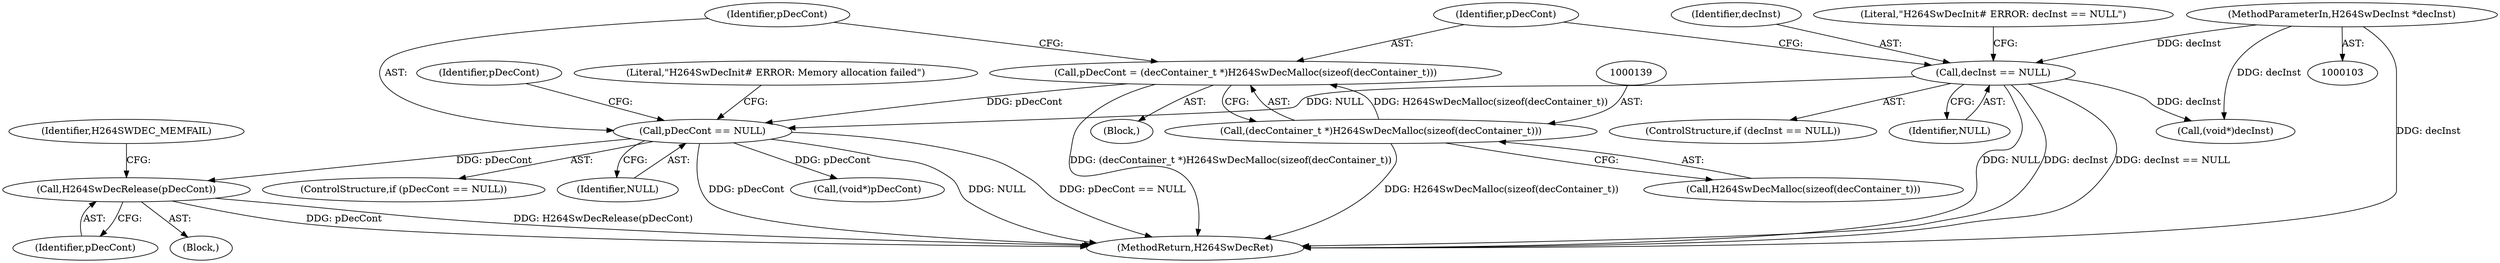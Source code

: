digraph "0_Android_2b6f22dc64d456471a1dc6df09d515771d1427c8_2@pointer" {
"1000178" [label="(Call,H264SwDecRelease(pDecCont))"];
"1000144" [label="(Call,pDecCont == NULL)"];
"1000136" [label="(Call,pDecCont = (decContainer_t *)H264SwDecMalloc(sizeof(decContainer_t)))"];
"1000138" [label="(Call,(decContainer_t *)H264SwDecMalloc(sizeof(decContainer_t)))"];
"1000128" [label="(Call,decInst == NULL)"];
"1000104" [label="(MethodParameterIn,H264SwDecInst *decInst)"];
"1000154" [label="(Identifier,pDecCont)"];
"1000128" [label="(Call,decInst == NULL)"];
"1000138" [label="(Call,(decContainer_t *)H264SwDecMalloc(sizeof(decContainer_t)))"];
"1000149" [label="(Literal,\"H264SwDecInit# ERROR: Memory allocation failed\")"];
"1000179" [label="(Identifier,pDecCont)"];
"1000140" [label="(Call,H264SwDecMalloc(sizeof(decContainer_t)))"];
"1000145" [label="(Identifier,pDecCont)"];
"1000178" [label="(Call,H264SwDecRelease(pDecCont))"];
"1000181" [label="(Identifier,H264SWDEC_MEMFAIL)"];
"1000177" [label="(Block,)"];
"1000104" [label="(MethodParameterIn,H264SwDecInst *decInst)"];
"1000144" [label="(Call,pDecCont == NULL)"];
"1000143" [label="(ControlStructure,if (pDecCont == NULL))"];
"1000137" [label="(Identifier,pDecCont)"];
"1000127" [label="(ControlStructure,if (decInst == NULL))"];
"1000212" [label="(MethodReturn,H264SwDecRet)"];
"1000146" [label="(Identifier,NULL)"];
"1000106" [label="(Block,)"];
"1000133" [label="(Literal,\"H264SwDecInit# ERROR: decInst == NULL\")"];
"1000136" [label="(Call,pDecCont = (decContainer_t *)H264SwDecMalloc(sizeof(decContainer_t)))"];
"1000130" [label="(Identifier,NULL)"];
"1000129" [label="(Identifier,decInst)"];
"1000157" [label="(Call,(void*)decInst)"];
"1000197" [label="(Call,(void*)pDecCont)"];
"1000178" -> "1000177"  [label="AST: "];
"1000178" -> "1000179"  [label="CFG: "];
"1000179" -> "1000178"  [label="AST: "];
"1000181" -> "1000178"  [label="CFG: "];
"1000178" -> "1000212"  [label="DDG: H264SwDecRelease(pDecCont)"];
"1000178" -> "1000212"  [label="DDG: pDecCont"];
"1000144" -> "1000178"  [label="DDG: pDecCont"];
"1000144" -> "1000143"  [label="AST: "];
"1000144" -> "1000146"  [label="CFG: "];
"1000145" -> "1000144"  [label="AST: "];
"1000146" -> "1000144"  [label="AST: "];
"1000149" -> "1000144"  [label="CFG: "];
"1000154" -> "1000144"  [label="CFG: "];
"1000144" -> "1000212"  [label="DDG: pDecCont == NULL"];
"1000144" -> "1000212"  [label="DDG: pDecCont"];
"1000144" -> "1000212"  [label="DDG: NULL"];
"1000136" -> "1000144"  [label="DDG: pDecCont"];
"1000128" -> "1000144"  [label="DDG: NULL"];
"1000144" -> "1000197"  [label="DDG: pDecCont"];
"1000136" -> "1000106"  [label="AST: "];
"1000136" -> "1000138"  [label="CFG: "];
"1000137" -> "1000136"  [label="AST: "];
"1000138" -> "1000136"  [label="AST: "];
"1000145" -> "1000136"  [label="CFG: "];
"1000136" -> "1000212"  [label="DDG: (decContainer_t *)H264SwDecMalloc(sizeof(decContainer_t))"];
"1000138" -> "1000136"  [label="DDG: H264SwDecMalloc(sizeof(decContainer_t))"];
"1000138" -> "1000140"  [label="CFG: "];
"1000139" -> "1000138"  [label="AST: "];
"1000140" -> "1000138"  [label="AST: "];
"1000138" -> "1000212"  [label="DDG: H264SwDecMalloc(sizeof(decContainer_t))"];
"1000128" -> "1000127"  [label="AST: "];
"1000128" -> "1000130"  [label="CFG: "];
"1000129" -> "1000128"  [label="AST: "];
"1000130" -> "1000128"  [label="AST: "];
"1000133" -> "1000128"  [label="CFG: "];
"1000137" -> "1000128"  [label="CFG: "];
"1000128" -> "1000212"  [label="DDG: NULL"];
"1000128" -> "1000212"  [label="DDG: decInst"];
"1000128" -> "1000212"  [label="DDG: decInst == NULL"];
"1000104" -> "1000128"  [label="DDG: decInst"];
"1000128" -> "1000157"  [label="DDG: decInst"];
"1000104" -> "1000103"  [label="AST: "];
"1000104" -> "1000212"  [label="DDG: decInst"];
"1000104" -> "1000157"  [label="DDG: decInst"];
}
